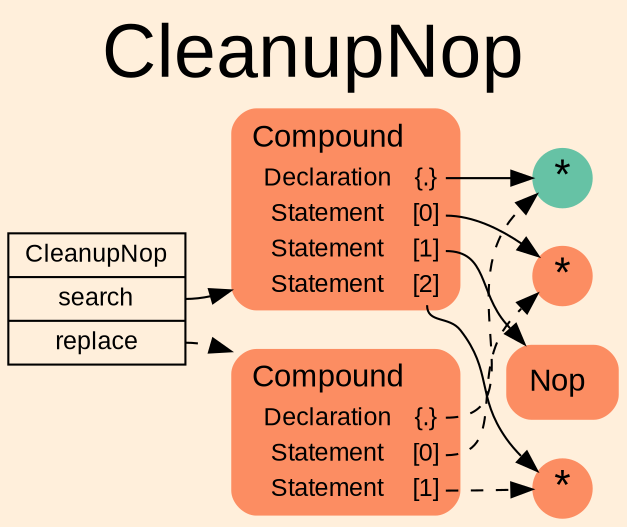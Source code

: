 digraph "CleanupNop" {
label = "CleanupNop"
labelloc = t
fontsize = "36"
graph [
    rankdir = "LR"
    ranksep = 0.3
    bgcolor = antiquewhite1
    color = black
    fontcolor = black
    fontname = "Arial"
];
node [
    fontname = "Arial"
];
edge [
    fontname = "Arial"
];

// -------------------- transformation figure --------------------
// -------- block CR#P57-0 ----------
"CR#P57-0" [
    shape = "record"
    fillcolor = antiquewhite1
    label = "<fixed> CleanupNop | <port0> search | <port1> replace"
    style = "filled"
    fontsize = "12"
    color = black
    fontcolor = black
];

"CR#P57-0":port0 -> "#B-2-959" [
    color = black
    fontcolor = black
];

"CR#P57-0":port1 -> "#B-2-960" [
    style="dashed"
    color = black
    fontcolor = black
];

// -------- block #B-2-959 ----------
"#B-2-959" [
    shape = "plaintext"
    fillcolor = "/set28/2"
    label = <<TABLE BORDER="0" CELLBORDER="0" CELLSPACING="0">
     <TR><TD><FONT POINT-SIZE="15.0">Compound</FONT></TD><TD></TD></TR>
     <TR><TD>Declaration</TD><TD PORT="port0">{.}</TD></TR>
     <TR><TD>Statement</TD><TD PORT="port1">[0]</TD></TR>
     <TR><TD>Statement</TD><TD PORT="port2">[1]</TD></TR>
     <TR><TD>Statement</TD><TD PORT="port3">[2]</TD></TR>
    </TABLE>>
    style = "rounded,filled"
    fontsize = "12"
];

"#B-2-959":port0 -> "#B-2-962" [
    color = black
    fontcolor = black
];

"#B-2-959":port1 -> "#B-2-963" [
    color = black
    fontcolor = black
];

"#B-2-959":port2 -> "#B-2-961" [
    color = black
    fontcolor = black
];

"#B-2-959":port3 -> "#B-2-964" [
    color = black
    fontcolor = black
];

// -------- block #B-2-962 ----------
"#B-2-962" [
    shape = "circle"
    fillcolor = "/set28/1"
    label = <*>
    style = "filled"
    fontsize = "20"
    penwidth = 0.0
    fixedsize = true
    width = 0.4
    height = 0.4
];

// -------- block #B-2-963 ----------
"#B-2-963" [
    shape = "circle"
    fillcolor = "/set28/2"
    label = <*>
    style = "filled"
    fontsize = "20"
    penwidth = 0.0
    fixedsize = true
    width = 0.4
    height = 0.4
];

// -------- block #B-2-961 ----------
"#B-2-961" [
    shape = "plaintext"
    fillcolor = "/set28/2"
    label = <<TABLE BORDER="0" CELLBORDER="0" CELLSPACING="0">
     <TR><TD><FONT POINT-SIZE="15.0">Nop</FONT></TD><TD></TD></TR>
    </TABLE>>
    style = "rounded,filled"
    fontsize = "12"
];

// -------- block #B-2-964 ----------
"#B-2-964" [
    shape = "circle"
    fillcolor = "/set28/2"
    label = <*>
    style = "filled"
    fontsize = "20"
    penwidth = 0.0
    fixedsize = true
    width = 0.4
    height = 0.4
];

// -------- block #B-2-960 ----------
"#B-2-960" [
    shape = "plaintext"
    fillcolor = "/set28/2"
    label = <<TABLE BORDER="0" CELLBORDER="0" CELLSPACING="0">
     <TR><TD><FONT POINT-SIZE="15.0">Compound</FONT></TD><TD></TD></TR>
     <TR><TD>Declaration</TD><TD PORT="port0">{.}</TD></TR>
     <TR><TD>Statement</TD><TD PORT="port1">[0]</TD></TR>
     <TR><TD>Statement</TD><TD PORT="port2">[1]</TD></TR>
    </TABLE>>
    style = "rounded,filled"
    fontsize = "12"
];

"#B-2-960":port0 -> "#B-2-962" [
    style="dashed"
    color = black
    fontcolor = black
];

"#B-2-960":port1 -> "#B-2-963" [
    style="dashed"
    color = black
    fontcolor = black
];

"#B-2-960":port2 -> "#B-2-964" [
    style="dashed"
    color = black
    fontcolor = black
];


}
